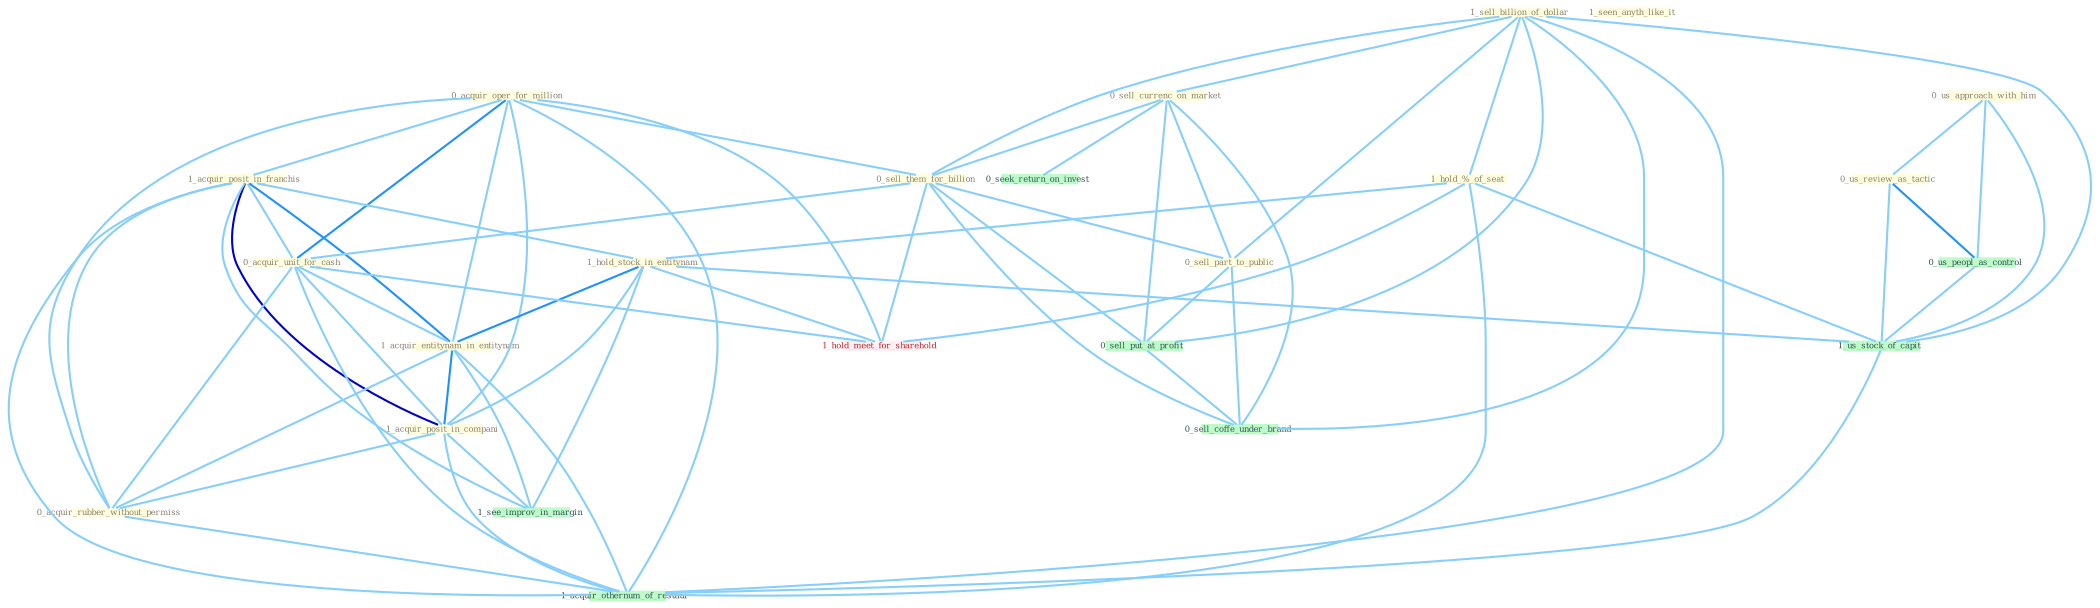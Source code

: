 Graph G{ 
    node
    [shape=polygon,style=filled,width=.5,height=.06,color="#BDFCC9",fixedsize=true,fontsize=4,
    fontcolor="#2f4f4f"];
    {node
    [color="#ffffe0", fontcolor="#8b7d6b"] "0_acquir_oper_for_million " "1_sell_billion_of_dollar " "1_acquir_posit_in_franchis " "1_hold_%_of_seat " "1_hold_stock_in_entitynam " "0_sell_currenc_on_market " "0_sell_them_for_billion " "0_sell_part_to_public " "0_us_approach_with_him " "0_acquir_unit_for_cash " "0_us_review_as_tactic " "1_acquir_entitynam_in_entitynam " "1_acquir_posit_in_compani " "1_seen_anyth_like_it " "0_acquir_rubber_without_permiss "}
{node [color="#fff0f5", fontcolor="#b22222"] "1_hold_meet_for_sharehold "}
edge [color="#B0E2FF"];

	"0_acquir_oper_for_million " -- "1_acquir_posit_in_franchis " [w="1", color="#87cefa" ];
	"0_acquir_oper_for_million " -- "0_sell_them_for_billion " [w="1", color="#87cefa" ];
	"0_acquir_oper_for_million " -- "0_acquir_unit_for_cash " [w="2", color="#1e90ff" , len=0.8];
	"0_acquir_oper_for_million " -- "1_acquir_entitynam_in_entitynam " [w="1", color="#87cefa" ];
	"0_acquir_oper_for_million " -- "1_acquir_posit_in_compani " [w="1", color="#87cefa" ];
	"0_acquir_oper_for_million " -- "0_acquir_rubber_without_permiss " [w="1", color="#87cefa" ];
	"0_acquir_oper_for_million " -- "1_hold_meet_for_sharehold " [w="1", color="#87cefa" ];
	"0_acquir_oper_for_million " -- "1_acquir_othernum_of_restaur " [w="1", color="#87cefa" ];
	"1_sell_billion_of_dollar " -- "1_hold_%_of_seat " [w="1", color="#87cefa" ];
	"1_sell_billion_of_dollar " -- "0_sell_currenc_on_market " [w="1", color="#87cefa" ];
	"1_sell_billion_of_dollar " -- "0_sell_them_for_billion " [w="1", color="#87cefa" ];
	"1_sell_billion_of_dollar " -- "0_sell_part_to_public " [w="1", color="#87cefa" ];
	"1_sell_billion_of_dollar " -- "0_sell_put_at_profit " [w="1", color="#87cefa" ];
	"1_sell_billion_of_dollar " -- "1_us_stock_of_capit " [w="1", color="#87cefa" ];
	"1_sell_billion_of_dollar " -- "0_sell_coffe_under_brand " [w="1", color="#87cefa" ];
	"1_sell_billion_of_dollar " -- "1_acquir_othernum_of_restaur " [w="1", color="#87cefa" ];
	"1_acquir_posit_in_franchis " -- "1_hold_stock_in_entitynam " [w="1", color="#87cefa" ];
	"1_acquir_posit_in_franchis " -- "0_acquir_unit_for_cash " [w="1", color="#87cefa" ];
	"1_acquir_posit_in_franchis " -- "1_acquir_entitynam_in_entitynam " [w="2", color="#1e90ff" , len=0.8];
	"1_acquir_posit_in_franchis " -- "1_acquir_posit_in_compani " [w="3", color="#0000cd" , len=0.6];
	"1_acquir_posit_in_franchis " -- "0_acquir_rubber_without_permiss " [w="1", color="#87cefa" ];
	"1_acquir_posit_in_franchis " -- "1_see_improv_in_margin " [w="1", color="#87cefa" ];
	"1_acquir_posit_in_franchis " -- "1_acquir_othernum_of_restaur " [w="1", color="#87cefa" ];
	"1_hold_%_of_seat " -- "1_hold_stock_in_entitynam " [w="1", color="#87cefa" ];
	"1_hold_%_of_seat " -- "1_us_stock_of_capit " [w="1", color="#87cefa" ];
	"1_hold_%_of_seat " -- "1_hold_meet_for_sharehold " [w="1", color="#87cefa" ];
	"1_hold_%_of_seat " -- "1_acquir_othernum_of_restaur " [w="1", color="#87cefa" ];
	"1_hold_stock_in_entitynam " -- "1_acquir_entitynam_in_entitynam " [w="2", color="#1e90ff" , len=0.8];
	"1_hold_stock_in_entitynam " -- "1_acquir_posit_in_compani " [w="1", color="#87cefa" ];
	"1_hold_stock_in_entitynam " -- "1_us_stock_of_capit " [w="1", color="#87cefa" ];
	"1_hold_stock_in_entitynam " -- "1_see_improv_in_margin " [w="1", color="#87cefa" ];
	"1_hold_stock_in_entitynam " -- "1_hold_meet_for_sharehold " [w="1", color="#87cefa" ];
	"0_sell_currenc_on_market " -- "0_sell_them_for_billion " [w="1", color="#87cefa" ];
	"0_sell_currenc_on_market " -- "0_sell_part_to_public " [w="1", color="#87cefa" ];
	"0_sell_currenc_on_market " -- "0_sell_put_at_profit " [w="1", color="#87cefa" ];
	"0_sell_currenc_on_market " -- "0_seek_return_on_invest " [w="1", color="#87cefa" ];
	"0_sell_currenc_on_market " -- "0_sell_coffe_under_brand " [w="1", color="#87cefa" ];
	"0_sell_them_for_billion " -- "0_sell_part_to_public " [w="1", color="#87cefa" ];
	"0_sell_them_for_billion " -- "0_acquir_unit_for_cash " [w="1", color="#87cefa" ];
	"0_sell_them_for_billion " -- "0_sell_put_at_profit " [w="1", color="#87cefa" ];
	"0_sell_them_for_billion " -- "0_sell_coffe_under_brand " [w="1", color="#87cefa" ];
	"0_sell_them_for_billion " -- "1_hold_meet_for_sharehold " [w="1", color="#87cefa" ];
	"0_sell_part_to_public " -- "0_sell_put_at_profit " [w="1", color="#87cefa" ];
	"0_sell_part_to_public " -- "0_sell_coffe_under_brand " [w="1", color="#87cefa" ];
	"0_us_approach_with_him " -- "0_us_review_as_tactic " [w="1", color="#87cefa" ];
	"0_us_approach_with_him " -- "0_us_peopl_as_control " [w="1", color="#87cefa" ];
	"0_us_approach_with_him " -- "1_us_stock_of_capit " [w="1", color="#87cefa" ];
	"0_acquir_unit_for_cash " -- "1_acquir_entitynam_in_entitynam " [w="1", color="#87cefa" ];
	"0_acquir_unit_for_cash " -- "1_acquir_posit_in_compani " [w="1", color="#87cefa" ];
	"0_acquir_unit_for_cash " -- "0_acquir_rubber_without_permiss " [w="1", color="#87cefa" ];
	"0_acquir_unit_for_cash " -- "1_hold_meet_for_sharehold " [w="1", color="#87cefa" ];
	"0_acquir_unit_for_cash " -- "1_acquir_othernum_of_restaur " [w="1", color="#87cefa" ];
	"0_us_review_as_tactic " -- "0_us_peopl_as_control " [w="2", color="#1e90ff" , len=0.8];
	"0_us_review_as_tactic " -- "1_us_stock_of_capit " [w="1", color="#87cefa" ];
	"1_acquir_entitynam_in_entitynam " -- "1_acquir_posit_in_compani " [w="2", color="#1e90ff" , len=0.8];
	"1_acquir_entitynam_in_entitynam " -- "0_acquir_rubber_without_permiss " [w="1", color="#87cefa" ];
	"1_acquir_entitynam_in_entitynam " -- "1_see_improv_in_margin " [w="1", color="#87cefa" ];
	"1_acquir_entitynam_in_entitynam " -- "1_acquir_othernum_of_restaur " [w="1", color="#87cefa" ];
	"1_acquir_posit_in_compani " -- "0_acquir_rubber_without_permiss " [w="1", color="#87cefa" ];
	"1_acquir_posit_in_compani " -- "1_see_improv_in_margin " [w="1", color="#87cefa" ];
	"1_acquir_posit_in_compani " -- "1_acquir_othernum_of_restaur " [w="1", color="#87cefa" ];
	"0_acquir_rubber_without_permiss " -- "1_acquir_othernum_of_restaur " [w="1", color="#87cefa" ];
	"0_us_peopl_as_control " -- "1_us_stock_of_capit " [w="1", color="#87cefa" ];
	"0_sell_put_at_profit " -- "0_sell_coffe_under_brand " [w="1", color="#87cefa" ];
	"1_us_stock_of_capit " -- "1_acquir_othernum_of_restaur " [w="1", color="#87cefa" ];
}